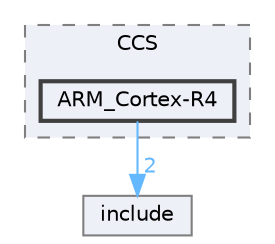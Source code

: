 digraph "D:/Projects/Raspberrypi_pico/pico_freertos_final/freertos_pico2/pico_freertos/FreeRTOS-Kernel/portable/CCS/ARM_Cortex-R4"
{
 // LATEX_PDF_SIZE
  bgcolor="transparent";
  edge [fontname=Helvetica,fontsize=10,labelfontname=Helvetica,labelfontsize=10];
  node [fontname=Helvetica,fontsize=10,shape=box,height=0.2,width=0.4];
  compound=true
  subgraph clusterdir_6cf9056e3a0f46db775514cf45627190 {
    graph [ bgcolor="#edf0f7", pencolor="grey50", label="CCS", fontname=Helvetica,fontsize=10 style="filled,dashed", URL="dir_6cf9056e3a0f46db775514cf45627190.html",tooltip=""]
  dir_2a270afa209f45fa82c7c1143e04257b [label="ARM_Cortex-R4", fillcolor="#edf0f7", color="grey25", style="filled,bold", URL="dir_2a270afa209f45fa82c7c1143e04257b.html",tooltip=""];
  }
  dir_c69ece34c3f150cb2c6f1098178b172a [label="include", fillcolor="#edf0f7", color="grey50", style="filled", URL="dir_c69ece34c3f150cb2c6f1098178b172a.html",tooltip=""];
  dir_2a270afa209f45fa82c7c1143e04257b->dir_c69ece34c3f150cb2c6f1098178b172a [headlabel="2", labeldistance=1.5 headhref="dir_000074_000125.html" href="dir_000074_000125.html" color="steelblue1" fontcolor="steelblue1"];
}

